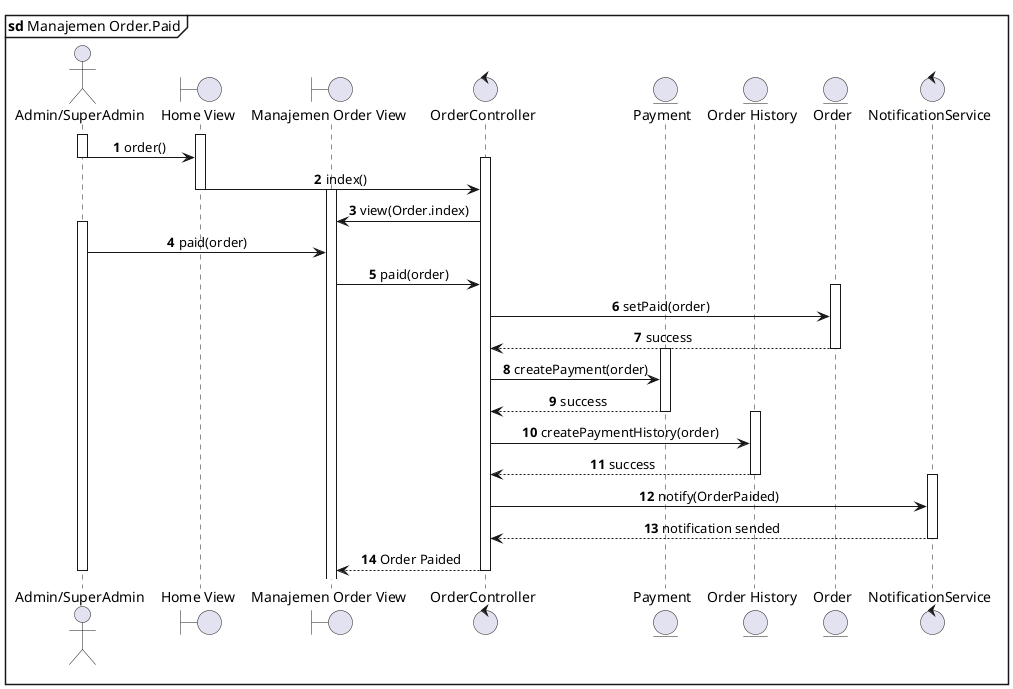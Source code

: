 @startuml Order Manajemen.Paid
mainframe **sd** Manajemen Order.Paid
actor "Admin/SuperAdmin"  as User
boundary "Home View" as HomeView
boundary "Manajemen Order View" as OrderView
control OrderController 
entity Payment as PaymentModel
entity "Order History" as OrderHistoryModel
entity Order as OrderModel
control NotificationService as NotifService

autonumber
' autoactivate on
skinparam SequenceMessageAlignment center

activate User
activate HomeView
User->HomeView: order()
deactivate User
activate OrderController
HomeView->OrderController: index()
deactivate HomeView
activate OrderView
OrderController->OrderView: view(Order.index)
activate User
User->OrderView: paid(order)
OrderView->OrderController: paid(order)
activate OrderModel
OrderController->OrderModel: setPaid(order)
OrderModel-->OrderController: success
deactivate OrderModel
activate PaymentModel
OrderController->PaymentModel: createPayment(order)
PaymentModel-->OrderController: success
deactivate PaymentModel
activate OrderHistoryModel
OrderController->OrderHistoryModel: createPaymentHistory(order)
OrderHistoryModel-->OrderController: success
deactivate OrderHistoryModel
activate NotifService
OrderController->NotifService: notify(OrderPaided)
NotifService-->OrderController: notification sended
deactivate NotifService
OrderController-->OrderView: Order Paided
deactivate User
deactivate OrderController

@enduml